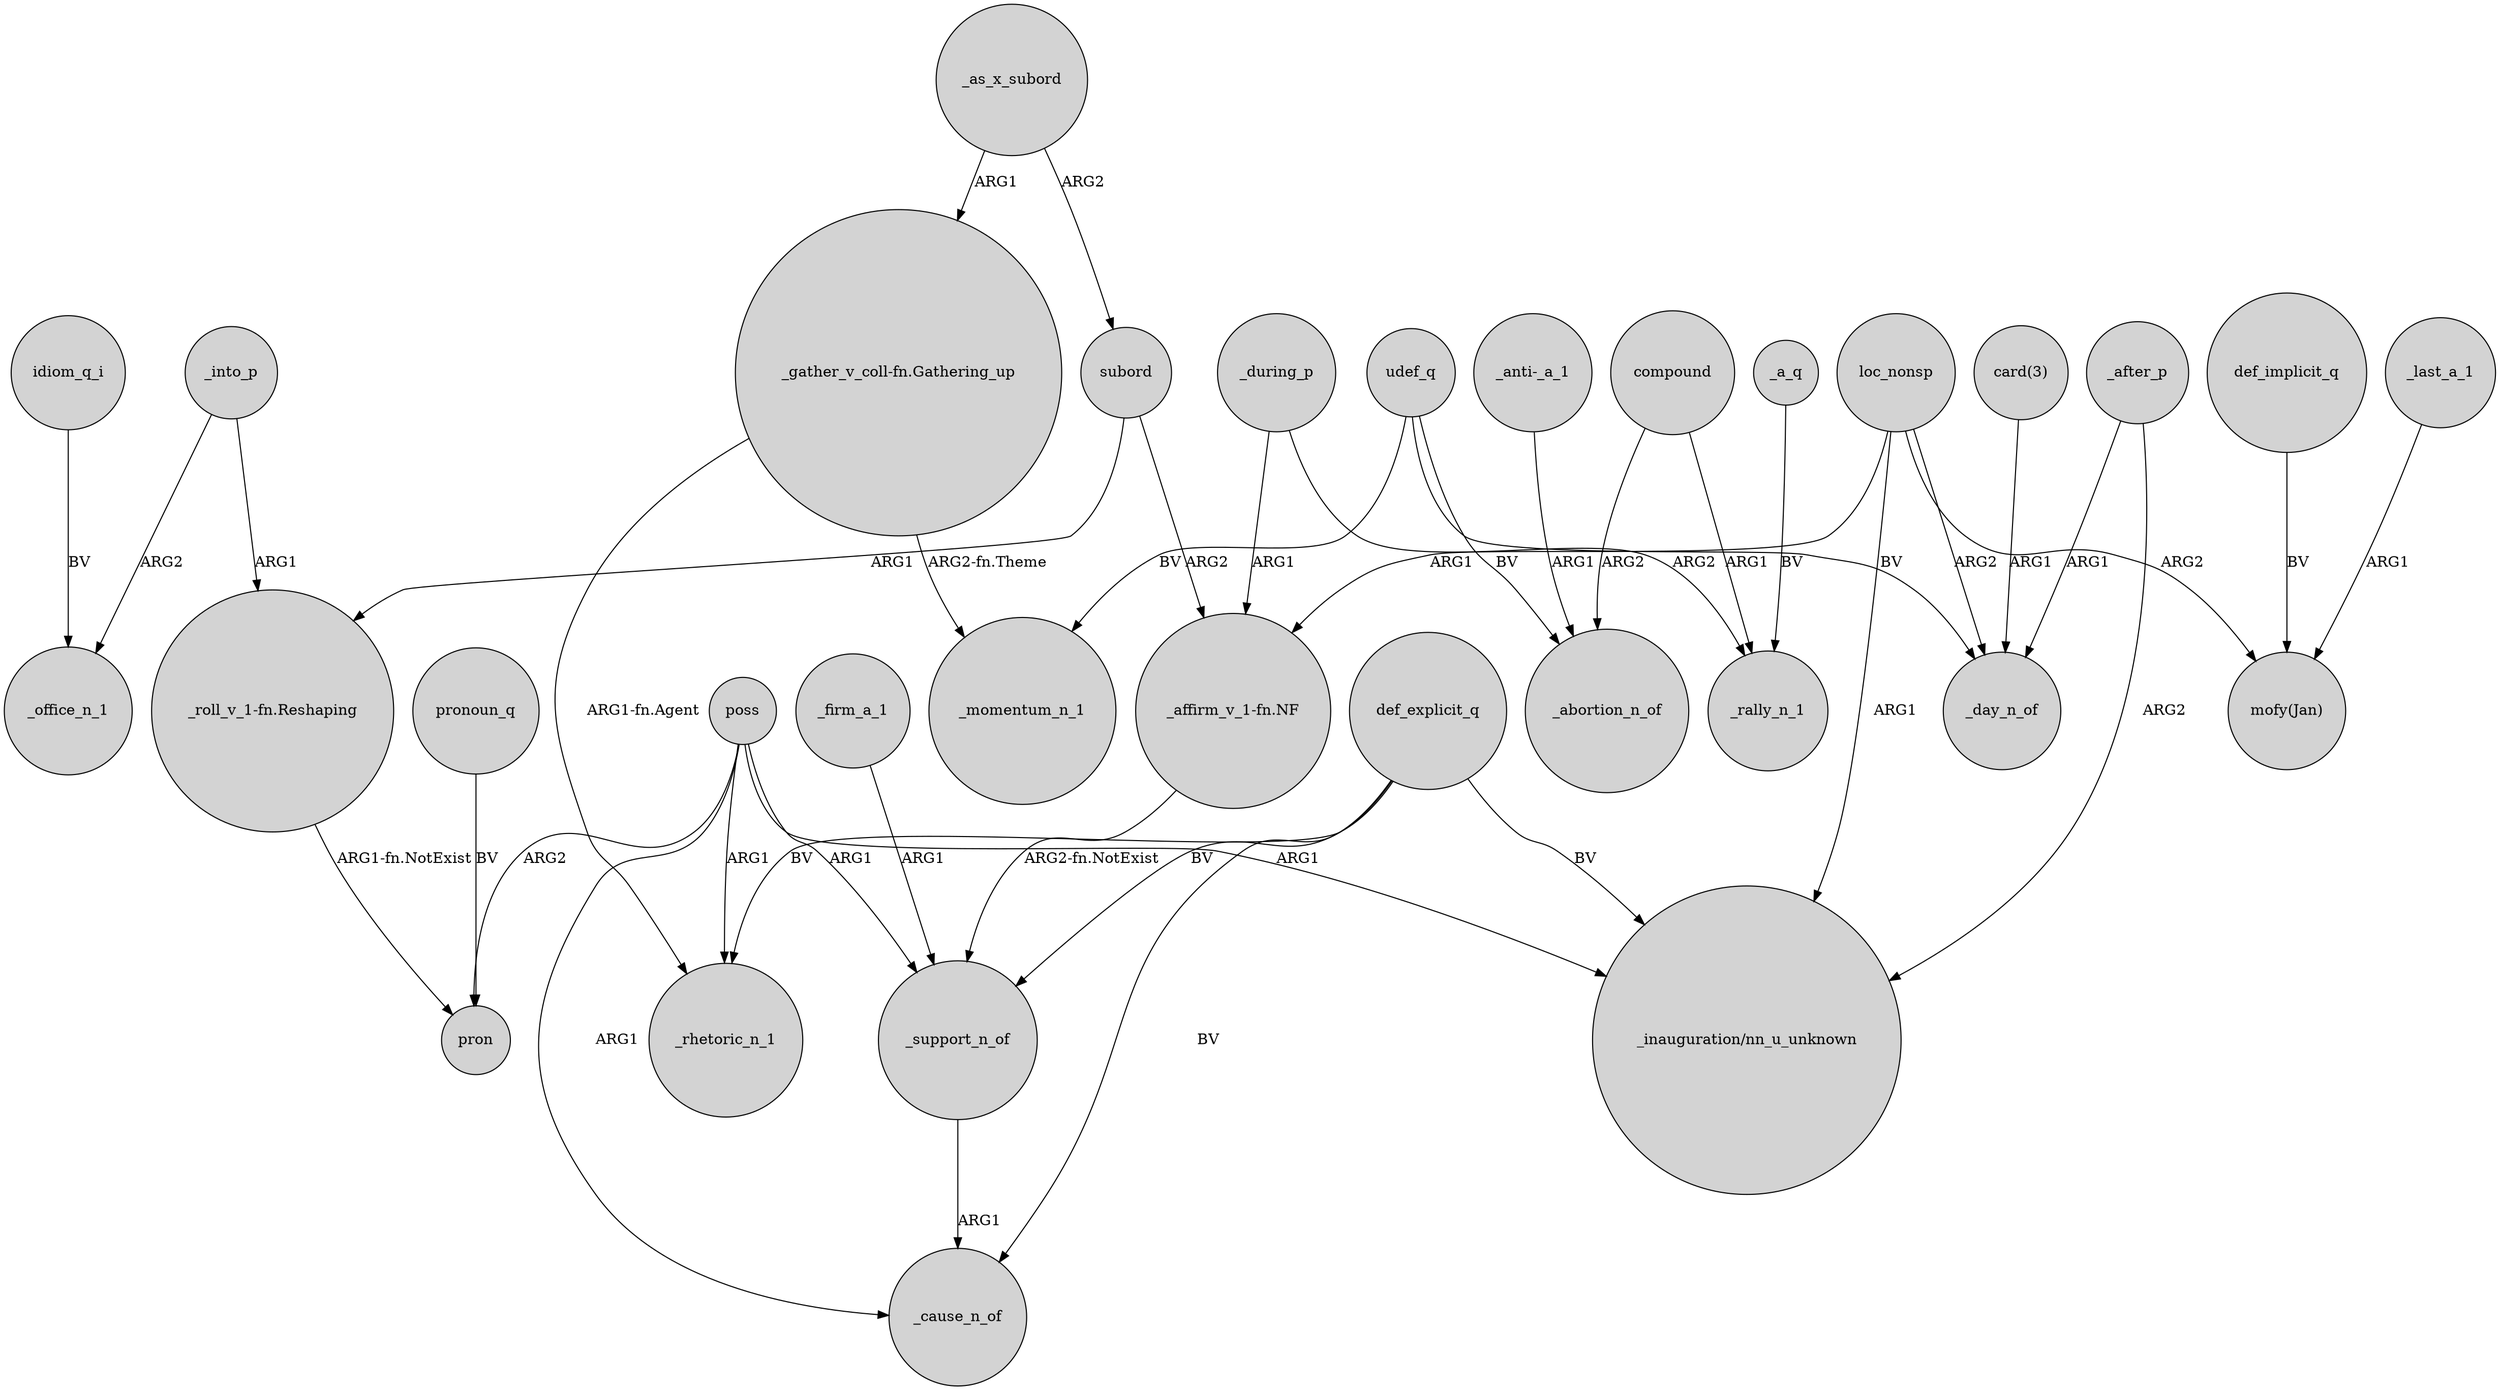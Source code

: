 digraph {
	node [shape=circle style=filled]
	_into_p -> "_roll_v_1-fn.Reshaping" [label=ARG1]
	_support_n_of -> _cause_n_of [label=ARG1]
	loc_nonsp -> "_affirm_v_1-fn.NF" [label=ARG1]
	"_anti-_a_1" -> _abortion_n_of [label=ARG1]
	poss -> pron [label=ARG2]
	_after_p -> _day_n_of [label=ARG1]
	poss -> _support_n_of [label=ARG1]
	udef_q -> _momentum_n_1 [label=BV]
	"_roll_v_1-fn.Reshaping" -> pron [label="ARG1-fn.NotExist"]
	def_explicit_q -> _cause_n_of [label=BV]
	idiom_q_i -> _office_n_1 [label=BV]
	compound -> _rally_n_1 [label=ARG1]
	_as_x_subord -> "_gather_v_coll-fn.Gathering_up" [label=ARG1]
	udef_q -> _day_n_of [label=BV]
	"_gather_v_coll-fn.Gathering_up" -> _momentum_n_1 [label="ARG2-fn.Theme"]
	_during_p -> _rally_n_1 [label=ARG2]
	_firm_a_1 -> _support_n_of [label=ARG1]
	def_explicit_q -> _support_n_of [label=BV]
	def_implicit_q -> "mofy(Jan)" [label=BV]
	subord -> "_affirm_v_1-fn.NF" [label=ARG2]
	pronoun_q -> pron [label=BV]
	subord -> "_roll_v_1-fn.Reshaping" [label=ARG1]
	poss -> _cause_n_of [label=ARG1]
	_a_q -> _rally_n_1 [label=BV]
	_last_a_1 -> "mofy(Jan)" [label=ARG1]
	"_affirm_v_1-fn.NF" -> _support_n_of [label="ARG2-fn.NotExist"]
	poss -> _rhetoric_n_1 [label=ARG1]
	_into_p -> _office_n_1 [label=ARG2]
	_after_p -> "_inauguration/nn_u_unknown" [label=ARG2]
	"card(3)" -> _day_n_of [label=ARG1]
	"_gather_v_coll-fn.Gathering_up" -> _rhetoric_n_1 [label="ARG1-fn.Agent"]
	loc_nonsp -> _day_n_of [label=ARG2]
	poss -> "_inauguration/nn_u_unknown" [label=ARG1]
	udef_q -> _abortion_n_of [label=BV]
	def_explicit_q -> "_inauguration/nn_u_unknown" [label=BV]
	loc_nonsp -> "_inauguration/nn_u_unknown" [label=ARG1]
	_during_p -> "_affirm_v_1-fn.NF" [label=ARG1]
	compound -> _abortion_n_of [label=ARG2]
	_as_x_subord -> subord [label=ARG2]
	def_explicit_q -> _rhetoric_n_1 [label=BV]
	loc_nonsp -> "mofy(Jan)" [label=ARG2]
}
